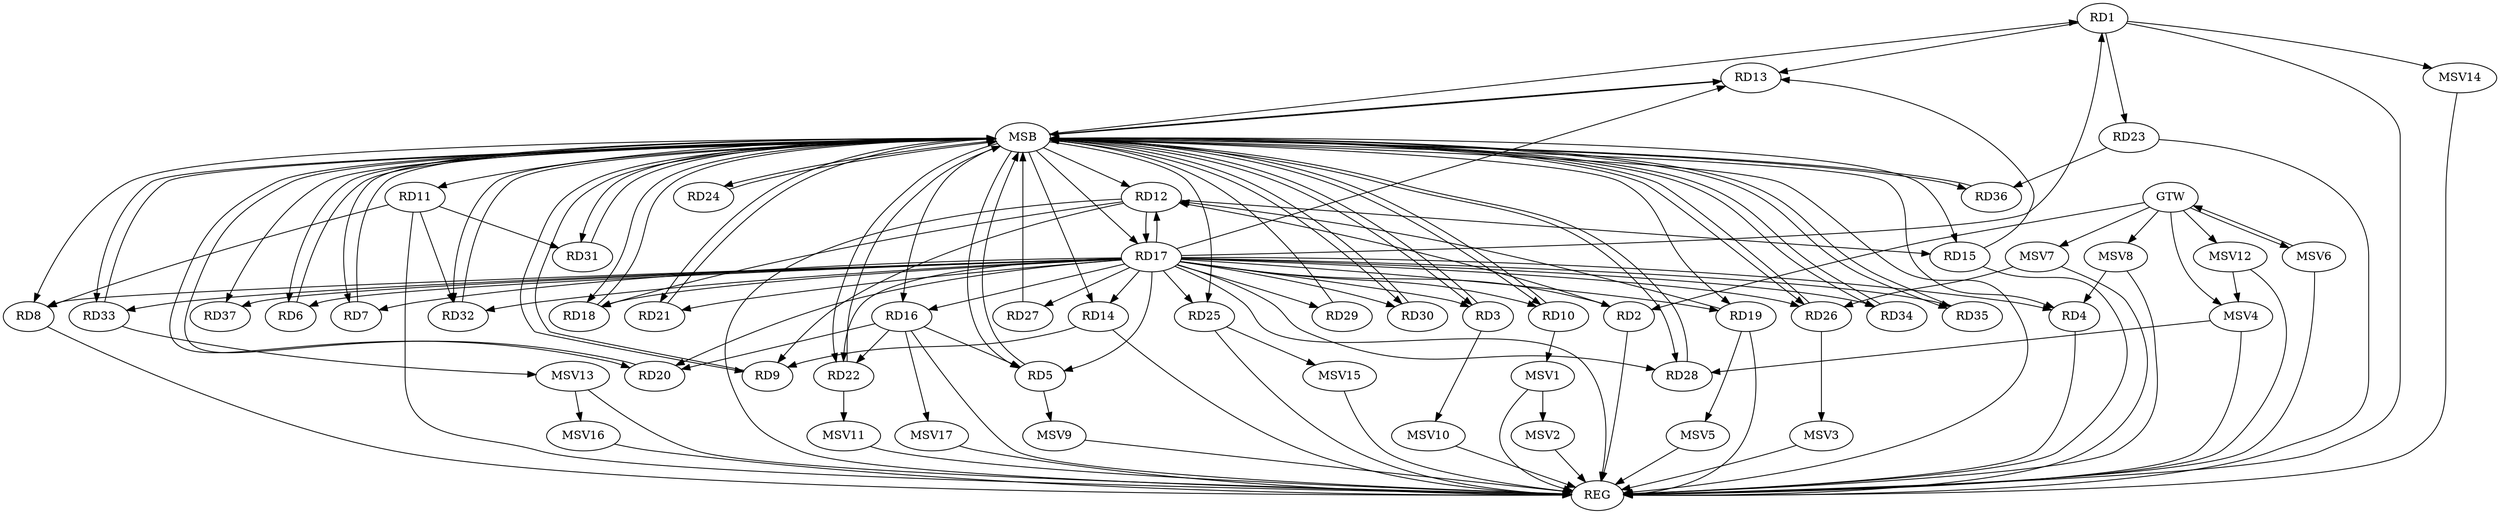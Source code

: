 strict digraph G {
  RD1 [ label="RD1" ];
  RD2 [ label="RD2" ];
  RD3 [ label="RD3" ];
  RD4 [ label="RD4" ];
  RD5 [ label="RD5" ];
  RD6 [ label="RD6" ];
  RD7 [ label="RD7" ];
  RD8 [ label="RD8" ];
  RD9 [ label="RD9" ];
  RD10 [ label="RD10" ];
  RD11 [ label="RD11" ];
  RD12 [ label="RD12" ];
  RD13 [ label="RD13" ];
  RD14 [ label="RD14" ];
  RD15 [ label="RD15" ];
  RD16 [ label="RD16" ];
  RD17 [ label="RD17" ];
  RD18 [ label="RD18" ];
  RD19 [ label="RD19" ];
  RD20 [ label="RD20" ];
  RD21 [ label="RD21" ];
  RD22 [ label="RD22" ];
  RD23 [ label="RD23" ];
  RD24 [ label="RD24" ];
  RD25 [ label="RD25" ];
  RD26 [ label="RD26" ];
  RD27 [ label="RD27" ];
  RD28 [ label="RD28" ];
  RD29 [ label="RD29" ];
  RD30 [ label="RD30" ];
  RD31 [ label="RD31" ];
  RD32 [ label="RD32" ];
  RD33 [ label="RD33" ];
  RD34 [ label="RD34" ];
  RD35 [ label="RD35" ];
  RD36 [ label="RD36" ];
  RD37 [ label="RD37" ];
  GTW [ label="GTW" ];
  REG [ label="REG" ];
  MSB [ label="MSB" ];
  MSV1 [ label="MSV1" ];
  MSV2 [ label="MSV2" ];
  MSV3 [ label="MSV3" ];
  MSV4 [ label="MSV4" ];
  MSV5 [ label="MSV5" ];
  MSV6 [ label="MSV6" ];
  MSV7 [ label="MSV7" ];
  MSV8 [ label="MSV8" ];
  MSV9 [ label="MSV9" ];
  MSV10 [ label="MSV10" ];
  MSV11 [ label="MSV11" ];
  MSV12 [ label="MSV12" ];
  MSV13 [ label="MSV13" ];
  MSV14 [ label="MSV14" ];
  MSV15 [ label="MSV15" ];
  MSV16 [ label="MSV16" ];
  MSV17 [ label="MSV17" ];
  RD1 -> RD13;
  RD1 -> RD23;
  RD2 -> RD12;
  RD16 -> RD5;
  RD17 -> RD5;
  RD11 -> RD8;
  RD17 -> RD8;
  RD12 -> RD9;
  RD14 -> RD9;
  RD11 -> RD31;
  RD11 -> RD32;
  RD12 -> RD15;
  RD12 -> RD17;
  RD17 -> RD12;
  RD12 -> RD18;
  RD19 -> RD12;
  RD15 -> RD13;
  RD16 -> RD20;
  RD16 -> RD22;
  RD17 -> RD18;
  RD17 -> RD22;
  RD17 -> RD35;
  RD23 -> RD36;
  GTW -> RD2;
  RD1 -> REG;
  RD2 -> REG;
  RD4 -> REG;
  RD8 -> REG;
  RD11 -> REG;
  RD12 -> REG;
  RD14 -> REG;
  RD15 -> REG;
  RD16 -> REG;
  RD17 -> REG;
  RD19 -> REG;
  RD23 -> REG;
  RD25 -> REG;
  RD3 -> MSB;
  MSB -> RD6;
  MSB -> RD10;
  MSB -> RD11;
  MSB -> RD14;
  MSB -> RD34;
  MSB -> REG;
  RD5 -> MSB;
  MSB -> RD8;
  MSB -> RD21;
  MSB -> RD30;
  MSB -> RD32;
  RD6 -> MSB;
  MSB -> RD4;
  RD7 -> MSB;
  RD9 -> MSB;
  RD10 -> MSB;
  MSB -> RD35;
  RD13 -> MSB;
  MSB -> RD7;
  MSB -> RD9;
  MSB -> RD16;
  MSB -> RD18;
  MSB -> RD19;
  MSB -> RD25;
  MSB -> RD33;
  MSB -> RD36;
  MSB -> RD37;
  RD18 -> MSB;
  MSB -> RD1;
  MSB -> RD26;
  RD20 -> MSB;
  MSB -> RD12;
  MSB -> RD13;
  RD21 -> MSB;
  MSB -> RD5;
  MSB -> RD22;
  RD22 -> MSB;
  RD24 -> MSB;
  RD26 -> MSB;
  RD27 -> MSB;
  RD28 -> MSB;
  MSB -> RD3;
  MSB -> RD17;
  RD29 -> MSB;
  RD30 -> MSB;
  RD31 -> MSB;
  MSB -> RD15;
  RD32 -> MSB;
  RD33 -> MSB;
  RD34 -> MSB;
  RD35 -> MSB;
  MSB -> RD20;
  MSB -> RD28;
  RD36 -> MSB;
  MSB -> RD24;
  MSB -> RD31;
  RD17 -> RD27;
  RD17 -> RD20;
  RD17 -> RD14;
  RD17 -> RD33;
  RD17 -> RD4;
  RD17 -> RD26;
  RD17 -> RD30;
  RD17 -> RD7;
  RD17 -> RD29;
  RD17 -> RD1;
  RD17 -> RD6;
  RD17 -> RD13;
  RD17 -> RD25;
  RD17 -> RD3;
  RD17 -> RD2;
  RD17 -> RD28;
  RD17 -> RD32;
  RD17 -> RD16;
  RD17 -> RD37;
  RD17 -> RD10;
  RD17 -> RD34;
  RD17 -> RD19;
  RD17 -> RD21;
  RD10 -> MSV1;
  MSV1 -> REG;
  MSV1 -> MSV2;
  MSV2 -> REG;
  RD26 -> MSV3;
  MSV3 -> REG;
  MSV4 -> RD28;
  GTW -> MSV4;
  MSV4 -> REG;
  RD19 -> MSV5;
  MSV5 -> REG;
  MSV6 -> GTW;
  GTW -> MSV6;
  MSV6 -> REG;
  MSV7 -> RD26;
  GTW -> MSV7;
  MSV7 -> REG;
  MSV8 -> RD4;
  GTW -> MSV8;
  MSV8 -> REG;
  RD5 -> MSV9;
  MSV9 -> REG;
  RD3 -> MSV10;
  MSV10 -> REG;
  RD22 -> MSV11;
  MSV11 -> REG;
  MSV12 -> MSV4;
  GTW -> MSV12;
  MSV12 -> REG;
  RD33 -> MSV13;
  MSV13 -> REG;
  RD1 -> MSV14;
  MSV14 -> REG;
  RD25 -> MSV15;
  MSV15 -> REG;
  MSV13 -> MSV16;
  MSV16 -> REG;
  RD16 -> MSV17;
  MSV17 -> REG;
}
